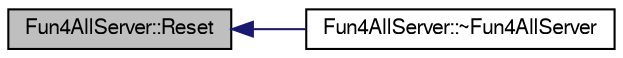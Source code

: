 digraph "Fun4AllServer::Reset"
{
  bgcolor="transparent";
  edge [fontname="FreeSans",fontsize="10",labelfontname="FreeSans",labelfontsize="10"];
  node [fontname="FreeSans",fontsize="10",shape=record];
  rankdir="LR";
  Node1 [label="Fun4AllServer::Reset",height=0.2,width=0.4,color="black", fillcolor="grey75", style="filled" fontcolor="black"];
  Node1 -> Node2 [dir="back",color="midnightblue",fontsize="10",style="solid",fontname="FreeSans"];
  Node2 [label="Fun4AllServer::~Fun4AllServer",height=0.2,width=0.4,color="black",URL="$da/d29/classFun4AllServer.html#ae508c2fa05d45ca09e101a4db9a9807d"];
}
